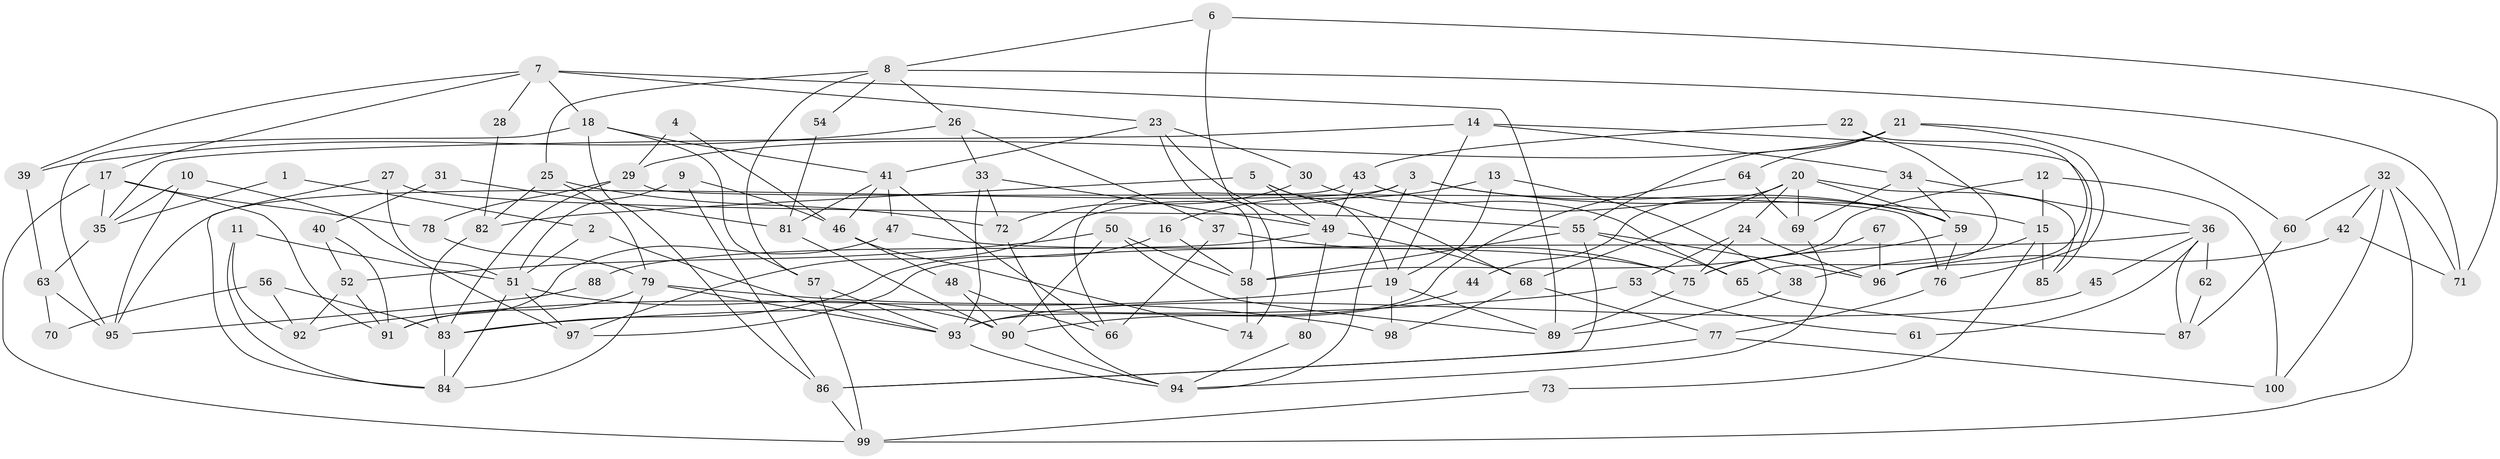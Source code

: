 // coarse degree distribution, {2: 0.15151515151515152, 8: 0.10606060606060606, 4: 0.13636363636363635, 7: 0.12121212121212122, 6: 0.18181818181818182, 3: 0.15151515151515152, 5: 0.13636363636363635, 9: 0.015151515151515152}
// Generated by graph-tools (version 1.1) at 2025/24/03/03/25 07:24:01]
// undirected, 100 vertices, 200 edges
graph export_dot {
graph [start="1"]
  node [color=gray90,style=filled];
  1;
  2;
  3;
  4;
  5;
  6;
  7;
  8;
  9;
  10;
  11;
  12;
  13;
  14;
  15;
  16;
  17;
  18;
  19;
  20;
  21;
  22;
  23;
  24;
  25;
  26;
  27;
  28;
  29;
  30;
  31;
  32;
  33;
  34;
  35;
  36;
  37;
  38;
  39;
  40;
  41;
  42;
  43;
  44;
  45;
  46;
  47;
  48;
  49;
  50;
  51;
  52;
  53;
  54;
  55;
  56;
  57;
  58;
  59;
  60;
  61;
  62;
  63;
  64;
  65;
  66;
  67;
  68;
  69;
  70;
  71;
  72;
  73;
  74;
  75;
  76;
  77;
  78;
  79;
  80;
  81;
  82;
  83;
  84;
  85;
  86;
  87;
  88;
  89;
  90;
  91;
  92;
  93;
  94;
  95;
  96;
  97;
  98;
  99;
  100;
  1 -- 2;
  1 -- 35;
  2 -- 51;
  2 -- 93;
  3 -- 97;
  3 -- 94;
  3 -- 15;
  3 -- 59;
  3 -- 95;
  4 -- 29;
  4 -- 46;
  5 -- 82;
  5 -- 68;
  5 -- 19;
  5 -- 49;
  6 -- 71;
  6 -- 74;
  6 -- 8;
  7 -- 39;
  7 -- 23;
  7 -- 17;
  7 -- 18;
  7 -- 28;
  7 -- 89;
  8 -- 57;
  8 -- 25;
  8 -- 26;
  8 -- 54;
  8 -- 71;
  9 -- 46;
  9 -- 51;
  9 -- 86;
  10 -- 35;
  10 -- 95;
  10 -- 97;
  11 -- 84;
  11 -- 51;
  11 -- 92;
  12 -- 58;
  12 -- 100;
  12 -- 15;
  13 -- 38;
  13 -- 19;
  13 -- 16;
  14 -- 85;
  14 -- 19;
  14 -- 34;
  14 -- 35;
  15 -- 38;
  15 -- 73;
  15 -- 85;
  16 -- 58;
  16 -- 83;
  17 -- 91;
  17 -- 35;
  17 -- 78;
  17 -- 99;
  18 -- 86;
  18 -- 41;
  18 -- 57;
  18 -- 95;
  19 -- 89;
  19 -- 92;
  19 -- 98;
  20 -- 68;
  20 -- 69;
  20 -- 24;
  20 -- 44;
  20 -- 59;
  20 -- 85;
  21 -- 29;
  21 -- 60;
  21 -- 55;
  21 -- 64;
  21 -- 76;
  22 -- 43;
  22 -- 96;
  22 -- 65;
  23 -- 30;
  23 -- 49;
  23 -- 41;
  23 -- 58;
  24 -- 75;
  24 -- 53;
  24 -- 96;
  25 -- 79;
  25 -- 72;
  25 -- 82;
  26 -- 33;
  26 -- 37;
  26 -- 39;
  27 -- 55;
  27 -- 84;
  27 -- 51;
  28 -- 82;
  29 -- 78;
  29 -- 76;
  29 -- 83;
  30 -- 65;
  30 -- 72;
  31 -- 81;
  31 -- 40;
  32 -- 99;
  32 -- 71;
  32 -- 42;
  32 -- 60;
  32 -- 100;
  33 -- 49;
  33 -- 93;
  33 -- 72;
  34 -- 59;
  34 -- 36;
  34 -- 69;
  35 -- 63;
  36 -- 97;
  36 -- 45;
  36 -- 61;
  36 -- 62;
  36 -- 87;
  37 -- 75;
  37 -- 66;
  38 -- 89;
  39 -- 63;
  40 -- 52;
  40 -- 91;
  41 -- 46;
  41 -- 47;
  41 -- 66;
  41 -- 81;
  42 -- 96;
  42 -- 71;
  43 -- 66;
  43 -- 59;
  43 -- 49;
  44 -- 90;
  45 -- 93;
  46 -- 48;
  46 -- 74;
  47 -- 75;
  47 -- 91;
  48 -- 90;
  48 -- 66;
  49 -- 68;
  49 -- 80;
  49 -- 88;
  50 -- 52;
  50 -- 58;
  50 -- 89;
  50 -- 90;
  51 -- 84;
  51 -- 90;
  51 -- 97;
  52 -- 91;
  52 -- 92;
  53 -- 83;
  53 -- 61;
  54 -- 81;
  55 -- 86;
  55 -- 58;
  55 -- 65;
  55 -- 96;
  56 -- 92;
  56 -- 83;
  56 -- 70;
  57 -- 93;
  57 -- 99;
  58 -- 74;
  59 -- 75;
  59 -- 76;
  60 -- 87;
  62 -- 87;
  63 -- 95;
  63 -- 70;
  64 -- 69;
  64 -- 93;
  65 -- 87;
  67 -- 96;
  67 -- 75;
  68 -- 77;
  68 -- 98;
  69 -- 94;
  72 -- 94;
  73 -- 99;
  75 -- 89;
  76 -- 77;
  77 -- 86;
  77 -- 100;
  78 -- 79;
  79 -- 98;
  79 -- 93;
  79 -- 84;
  79 -- 91;
  80 -- 94;
  81 -- 90;
  82 -- 83;
  83 -- 84;
  86 -- 99;
  88 -- 95;
  90 -- 94;
  93 -- 94;
}
